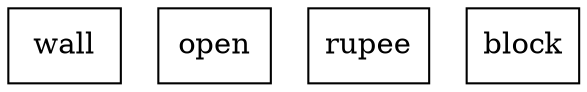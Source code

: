 graph room {
 node [shape="box"]; wall [pos="1,1!"]; wall [pos="2,1!"]; wall [pos="3,1!"]; wall [pos="4,1!"]; wall [pos="5,1!"]; wall [pos="6,1!"]; wall [pos="7,1!"]; wall [pos="8,1!"]; wall [pos="9,1!"]; wall [pos="10,1!"]; wall [pos="11,1!"]; wall [pos="12,1!"]; wall [pos="13,1!"]; wall [pos="14,1!"]; wall [pos="1,2!"]; wall [pos="14,2!"]; wall [pos="1,3!"]; wall [pos="14,3!"]; wall [pos="1,4!"]; wall [pos="14,4!"]; wall [pos="1,5!"]; wall [pos="1,6!"]; wall [pos="14,6!"]; wall [pos="1,7!"]; wall [pos="14,7!"]; wall [pos="1,8!"]; wall [pos="14,8!"]; wall [pos="1,9!"]; wall [pos="2,9!"]; wall [pos="3,9!"]; wall [pos="4,9!"]; wall [pos="5,9!"]; wall [pos="6,9!"]; wall [pos="7,9!"]; wall [pos="8,9!"]; wall [pos="9,9!"]; wall [pos="10,9!"]; wall [pos="11,9!"]; wall [pos="12,9!"]; wall [pos="13,9!"]; wall [pos="14,9!"]; open [pos="14,5!"]; rupee [pos="10,6!"]; block [pos="3,5!"]; block [pos="4,5!"]; block [pos="5,5!"]; block [pos="6,5!"]; block [pos="3,6!"]; block [pos="4,6!"]; block [pos="5,6!"]; block [pos="6,6!"]; block [pos="3,7!"]; block [pos="4,7!"]; block [pos="5,7!"]; block [pos="6,7!"]; }